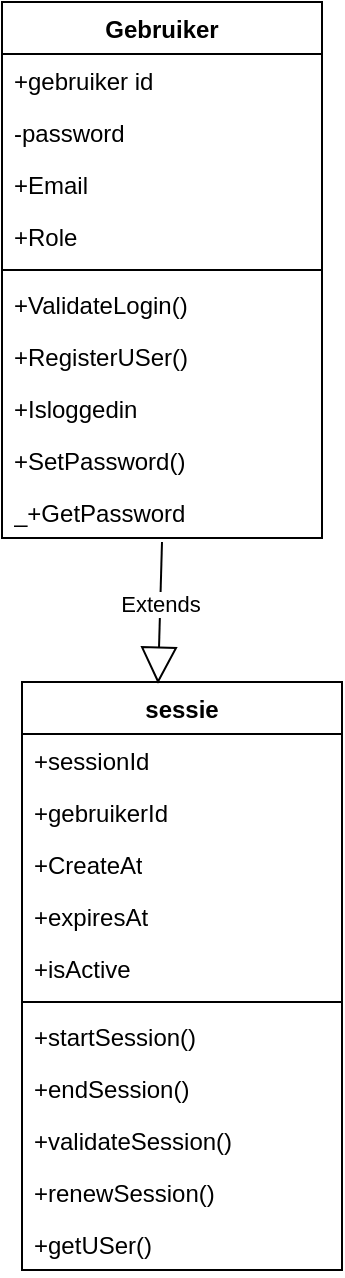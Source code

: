 <mxfile version="28.1.2">
  <diagram name="Page-1" id="-xwswlw2q98-x--LU_Fz">
    <mxGraphModel dx="1042" dy="722" grid="1" gridSize="10" guides="1" tooltips="1" connect="1" arrows="1" fold="1" page="1" pageScale="1" pageWidth="827" pageHeight="1169" math="0" shadow="0">
      <root>
        <mxCell id="0" />
        <mxCell id="1" parent="0" />
        <mxCell id="nzHrS-OWdbNg0emlMjcL-14" value="Gebruiker" style="swimlane;fontStyle=1;align=center;verticalAlign=top;childLayout=stackLayout;horizontal=1;startSize=26;horizontalStack=0;resizeParent=1;resizeParentMax=0;resizeLast=0;collapsible=1;marginBottom=0;whiteSpace=wrap;html=1;" vertex="1" parent="1">
          <mxGeometry x="20" y="20" width="160" height="268" as="geometry" />
        </mxCell>
        <mxCell id="nzHrS-OWdbNg0emlMjcL-15" value="+gebruiker id&amp;nbsp;" style="text;strokeColor=none;fillColor=none;align=left;verticalAlign=top;spacingLeft=4;spacingRight=4;overflow=hidden;rotatable=0;points=[[0,0.5],[1,0.5]];portConstraint=eastwest;whiteSpace=wrap;html=1;" vertex="1" parent="nzHrS-OWdbNg0emlMjcL-14">
          <mxGeometry y="26" width="160" height="26" as="geometry" />
        </mxCell>
        <mxCell id="nzHrS-OWdbNg0emlMjcL-20" value="-password&amp;nbsp;" style="text;strokeColor=none;fillColor=none;align=left;verticalAlign=top;spacingLeft=4;spacingRight=4;overflow=hidden;rotatable=0;points=[[0,0.5],[1,0.5]];portConstraint=eastwest;whiteSpace=wrap;html=1;" vertex="1" parent="nzHrS-OWdbNg0emlMjcL-14">
          <mxGeometry y="52" width="160" height="26" as="geometry" />
        </mxCell>
        <mxCell id="nzHrS-OWdbNg0emlMjcL-21" value="+Email" style="text;strokeColor=none;fillColor=none;align=left;verticalAlign=top;spacingLeft=4;spacingRight=4;overflow=hidden;rotatable=0;points=[[0,0.5],[1,0.5]];portConstraint=eastwest;whiteSpace=wrap;html=1;" vertex="1" parent="nzHrS-OWdbNg0emlMjcL-14">
          <mxGeometry y="78" width="160" height="26" as="geometry" />
        </mxCell>
        <mxCell id="nzHrS-OWdbNg0emlMjcL-22" value="+Role" style="text;strokeColor=none;fillColor=none;align=left;verticalAlign=top;spacingLeft=4;spacingRight=4;overflow=hidden;rotatable=0;points=[[0,0.5],[1,0.5]];portConstraint=eastwest;whiteSpace=wrap;html=1;" vertex="1" parent="nzHrS-OWdbNg0emlMjcL-14">
          <mxGeometry y="104" width="160" height="26" as="geometry" />
        </mxCell>
        <mxCell id="nzHrS-OWdbNg0emlMjcL-16" value="" style="line;strokeWidth=1;fillColor=none;align=left;verticalAlign=middle;spacingTop=-1;spacingLeft=3;spacingRight=3;rotatable=0;labelPosition=right;points=[];portConstraint=eastwest;strokeColor=inherit;" vertex="1" parent="nzHrS-OWdbNg0emlMjcL-14">
          <mxGeometry y="130" width="160" height="8" as="geometry" />
        </mxCell>
        <mxCell id="nzHrS-OWdbNg0emlMjcL-17" value="+ValidateLogin()" style="text;strokeColor=none;fillColor=none;align=left;verticalAlign=top;spacingLeft=4;spacingRight=4;overflow=hidden;rotatable=0;points=[[0,0.5],[1,0.5]];portConstraint=eastwest;whiteSpace=wrap;html=1;" vertex="1" parent="nzHrS-OWdbNg0emlMjcL-14">
          <mxGeometry y="138" width="160" height="26" as="geometry" />
        </mxCell>
        <mxCell id="nzHrS-OWdbNg0emlMjcL-18" value="+RegisterUSer()" style="text;strokeColor=none;fillColor=none;align=left;verticalAlign=top;spacingLeft=4;spacingRight=4;overflow=hidden;rotatable=0;points=[[0,0.5],[1,0.5]];portConstraint=eastwest;whiteSpace=wrap;html=1;" vertex="1" parent="nzHrS-OWdbNg0emlMjcL-14">
          <mxGeometry y="164" width="160" height="26" as="geometry" />
        </mxCell>
        <mxCell id="nzHrS-OWdbNg0emlMjcL-19" value="+Isloggedin" style="text;strokeColor=none;fillColor=none;align=left;verticalAlign=top;spacingLeft=4;spacingRight=4;overflow=hidden;rotatable=0;points=[[0,0.5],[1,0.5]];portConstraint=eastwest;whiteSpace=wrap;html=1;" vertex="1" parent="nzHrS-OWdbNg0emlMjcL-14">
          <mxGeometry y="190" width="160" height="26" as="geometry" />
        </mxCell>
        <mxCell id="nzHrS-OWdbNg0emlMjcL-23" value="+SetPassword()" style="text;strokeColor=none;fillColor=none;align=left;verticalAlign=top;spacingLeft=4;spacingRight=4;overflow=hidden;rotatable=0;points=[[0,0.5],[1,0.5]];portConstraint=eastwest;whiteSpace=wrap;html=1;" vertex="1" parent="nzHrS-OWdbNg0emlMjcL-14">
          <mxGeometry y="216" width="160" height="26" as="geometry" />
        </mxCell>
        <mxCell id="nzHrS-OWdbNg0emlMjcL-24" value="_+GetPassword" style="text;strokeColor=none;fillColor=none;align=left;verticalAlign=top;spacingLeft=4;spacingRight=4;overflow=hidden;rotatable=0;points=[[0,0.5],[1,0.5]];portConstraint=eastwest;whiteSpace=wrap;html=1;" vertex="1" parent="nzHrS-OWdbNg0emlMjcL-14">
          <mxGeometry y="242" width="160" height="26" as="geometry" />
        </mxCell>
        <mxCell id="nzHrS-OWdbNg0emlMjcL-30" value="sessie" style="swimlane;fontStyle=1;align=center;verticalAlign=top;childLayout=stackLayout;horizontal=1;startSize=26;horizontalStack=0;resizeParent=1;resizeParentMax=0;resizeLast=0;collapsible=1;marginBottom=0;whiteSpace=wrap;html=1;" vertex="1" parent="1">
          <mxGeometry x="30" y="360" width="160" height="294" as="geometry" />
        </mxCell>
        <mxCell id="nzHrS-OWdbNg0emlMjcL-31" value="+sessionId" style="text;strokeColor=none;fillColor=none;align=left;verticalAlign=top;spacingLeft=4;spacingRight=4;overflow=hidden;rotatable=0;points=[[0,0.5],[1,0.5]];portConstraint=eastwest;whiteSpace=wrap;html=1;" vertex="1" parent="nzHrS-OWdbNg0emlMjcL-30">
          <mxGeometry y="26" width="160" height="26" as="geometry" />
        </mxCell>
        <mxCell id="nzHrS-OWdbNg0emlMjcL-34" value="+gebruikerId" style="text;strokeColor=none;fillColor=none;align=left;verticalAlign=top;spacingLeft=4;spacingRight=4;overflow=hidden;rotatable=0;points=[[0,0.5],[1,0.5]];portConstraint=eastwest;whiteSpace=wrap;html=1;" vertex="1" parent="nzHrS-OWdbNg0emlMjcL-30">
          <mxGeometry y="52" width="160" height="26" as="geometry" />
        </mxCell>
        <mxCell id="nzHrS-OWdbNg0emlMjcL-35" value="+CreateAt" style="text;strokeColor=none;fillColor=none;align=left;verticalAlign=top;spacingLeft=4;spacingRight=4;overflow=hidden;rotatable=0;points=[[0,0.5],[1,0.5]];portConstraint=eastwest;whiteSpace=wrap;html=1;" vertex="1" parent="nzHrS-OWdbNg0emlMjcL-30">
          <mxGeometry y="78" width="160" height="26" as="geometry" />
        </mxCell>
        <mxCell id="nzHrS-OWdbNg0emlMjcL-36" value="+expiresAt" style="text;strokeColor=none;fillColor=none;align=left;verticalAlign=top;spacingLeft=4;spacingRight=4;overflow=hidden;rotatable=0;points=[[0,0.5],[1,0.5]];portConstraint=eastwest;whiteSpace=wrap;html=1;" vertex="1" parent="nzHrS-OWdbNg0emlMjcL-30">
          <mxGeometry y="104" width="160" height="26" as="geometry" />
        </mxCell>
        <mxCell id="nzHrS-OWdbNg0emlMjcL-37" value="+isActive" style="text;strokeColor=none;fillColor=none;align=left;verticalAlign=top;spacingLeft=4;spacingRight=4;overflow=hidden;rotatable=0;points=[[0,0.5],[1,0.5]];portConstraint=eastwest;whiteSpace=wrap;html=1;" vertex="1" parent="nzHrS-OWdbNg0emlMjcL-30">
          <mxGeometry y="130" width="160" height="26" as="geometry" />
        </mxCell>
        <mxCell id="nzHrS-OWdbNg0emlMjcL-32" value="" style="line;strokeWidth=1;fillColor=none;align=left;verticalAlign=middle;spacingTop=-1;spacingLeft=3;spacingRight=3;rotatable=0;labelPosition=right;points=[];portConstraint=eastwest;strokeColor=inherit;" vertex="1" parent="nzHrS-OWdbNg0emlMjcL-30">
          <mxGeometry y="156" width="160" height="8" as="geometry" />
        </mxCell>
        <mxCell id="nzHrS-OWdbNg0emlMjcL-33" value="+startSession()" style="text;strokeColor=none;fillColor=none;align=left;verticalAlign=top;spacingLeft=4;spacingRight=4;overflow=hidden;rotatable=0;points=[[0,0.5],[1,0.5]];portConstraint=eastwest;whiteSpace=wrap;html=1;" vertex="1" parent="nzHrS-OWdbNg0emlMjcL-30">
          <mxGeometry y="164" width="160" height="26" as="geometry" />
        </mxCell>
        <mxCell id="nzHrS-OWdbNg0emlMjcL-38" value="+endSession()" style="text;strokeColor=none;fillColor=none;align=left;verticalAlign=top;spacingLeft=4;spacingRight=4;overflow=hidden;rotatable=0;points=[[0,0.5],[1,0.5]];portConstraint=eastwest;whiteSpace=wrap;html=1;" vertex="1" parent="nzHrS-OWdbNg0emlMjcL-30">
          <mxGeometry y="190" width="160" height="26" as="geometry" />
        </mxCell>
        <mxCell id="nzHrS-OWdbNg0emlMjcL-39" value="+validateSession()" style="text;strokeColor=none;fillColor=none;align=left;verticalAlign=top;spacingLeft=4;spacingRight=4;overflow=hidden;rotatable=0;points=[[0,0.5],[1,0.5]];portConstraint=eastwest;whiteSpace=wrap;html=1;" vertex="1" parent="nzHrS-OWdbNg0emlMjcL-30">
          <mxGeometry y="216" width="160" height="26" as="geometry" />
        </mxCell>
        <mxCell id="nzHrS-OWdbNg0emlMjcL-41" value="+renewSession()" style="text;strokeColor=none;fillColor=none;align=left;verticalAlign=top;spacingLeft=4;spacingRight=4;overflow=hidden;rotatable=0;points=[[0,0.5],[1,0.5]];portConstraint=eastwest;whiteSpace=wrap;html=1;" vertex="1" parent="nzHrS-OWdbNg0emlMjcL-30">
          <mxGeometry y="242" width="160" height="26" as="geometry" />
        </mxCell>
        <mxCell id="nzHrS-OWdbNg0emlMjcL-43" value="+getUSer()" style="text;strokeColor=none;fillColor=none;align=left;verticalAlign=top;spacingLeft=4;spacingRight=4;overflow=hidden;rotatable=0;points=[[0,0.5],[1,0.5]];portConstraint=eastwest;whiteSpace=wrap;html=1;" vertex="1" parent="nzHrS-OWdbNg0emlMjcL-30">
          <mxGeometry y="268" width="160" height="26" as="geometry" />
        </mxCell>
        <mxCell id="nzHrS-OWdbNg0emlMjcL-46" value="Extends" style="endArrow=block;endSize=16;endFill=0;html=1;rounded=0;entryX=0.425;entryY=0.003;entryDx=0;entryDy=0;entryPerimeter=0;" edge="1" parent="1" target="nzHrS-OWdbNg0emlMjcL-30">
          <mxGeometry x="-0.125" width="160" relative="1" as="geometry">
            <mxPoint x="100" y="290" as="sourcePoint" />
            <mxPoint x="180" y="320" as="targetPoint" />
            <mxPoint as="offset" />
          </mxGeometry>
        </mxCell>
      </root>
    </mxGraphModel>
  </diagram>
</mxfile>
